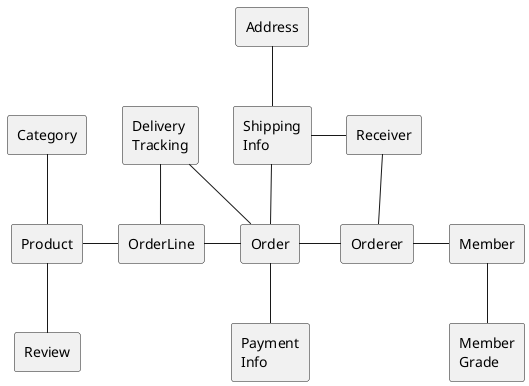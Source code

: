 @startuml

rectangle "Address" as a
rectangle "Shipping\nInfo" as b
rectangle "Order" as c
rectangle "Payment\nInfo" as d
rectangle "Delivery\nTracking" as e
rectangle "OrderLine" as f
rectangle "Category" as g
rectangle "Product" as h
rectangle "Review" as i
rectangle "Receiver" as j
rectangle "Orderer" as k
rectangle "Member" as l
rectangle "Member\nGrade" as m

a -down- b
b -down- c
c -down- d
c -left- f
f -up- e
e -right- c
f -left- h
h -up- g
h -down- i
c -right- k
b -right- j
j -down- k
k -right- l
l -down- m

@enduml